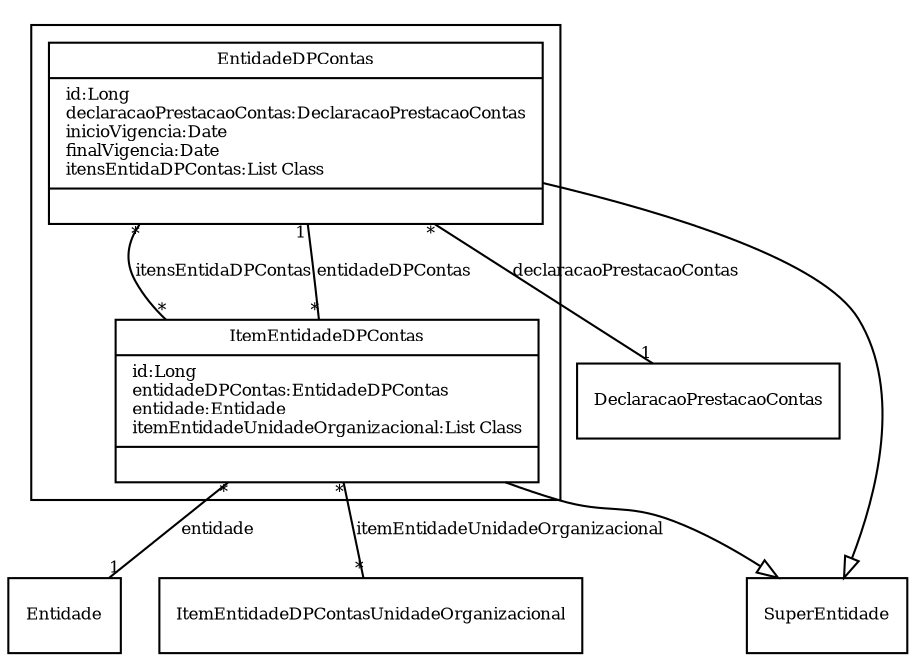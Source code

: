 digraph G{
fontname = "Times-Roman"
fontsize = 8

node [
        fontname = "Times-Roman"
        fontsize = 8
        shape = "record"
]

edge [
        fontname = "Times-Roman"
        fontsize = 8
]

subgraph clusterCONFIGURACAO_DE_ENTIDADES_PARA_DECLARACOES_E_PRESTACOES_DE_CONTAS
{
EntidadeDPContas [label = "{EntidadeDPContas|id:Long\ldeclaracaoPrestacaoContas:DeclaracaoPrestacaoContas\linicioVigencia:Date\lfinalVigencia:Date\litensEntidaDPContas:List Class\l|\l}"]
ItemEntidadeDPContas [label = "{ItemEntidadeDPContas|id:Long\lentidadeDPContas:EntidadeDPContas\lentidade:Entidade\litemEntidadeUnidadeOrganizacional:List Class\l|\l}"]
}
edge [arrowhead = "none" headlabel = "1" taillabel = "*"] EntidadeDPContas -> DeclaracaoPrestacaoContas [label = "declaracaoPrestacaoContas"]
edge [arrowhead = "none" headlabel = "*" taillabel = "*"] EntidadeDPContas -> ItemEntidadeDPContas [label = "itensEntidaDPContas"]
edge [ arrowhead = "empty" headlabel = "" taillabel = ""] EntidadeDPContas -> SuperEntidade
edge [arrowhead = "none" headlabel = "1" taillabel = "*"] ItemEntidadeDPContas -> EntidadeDPContas [label = "entidadeDPContas"]
edge [arrowhead = "none" headlabel = "1" taillabel = "*"] ItemEntidadeDPContas -> Entidade [label = "entidade"]
edge [arrowhead = "none" headlabel = "*" taillabel = "*"] ItemEntidadeDPContas -> ItemEntidadeDPContasUnidadeOrganizacional [label = "itemEntidadeUnidadeOrganizacional"]
edge [ arrowhead = "empty" headlabel = "" taillabel = ""] ItemEntidadeDPContas -> SuperEntidade
}
